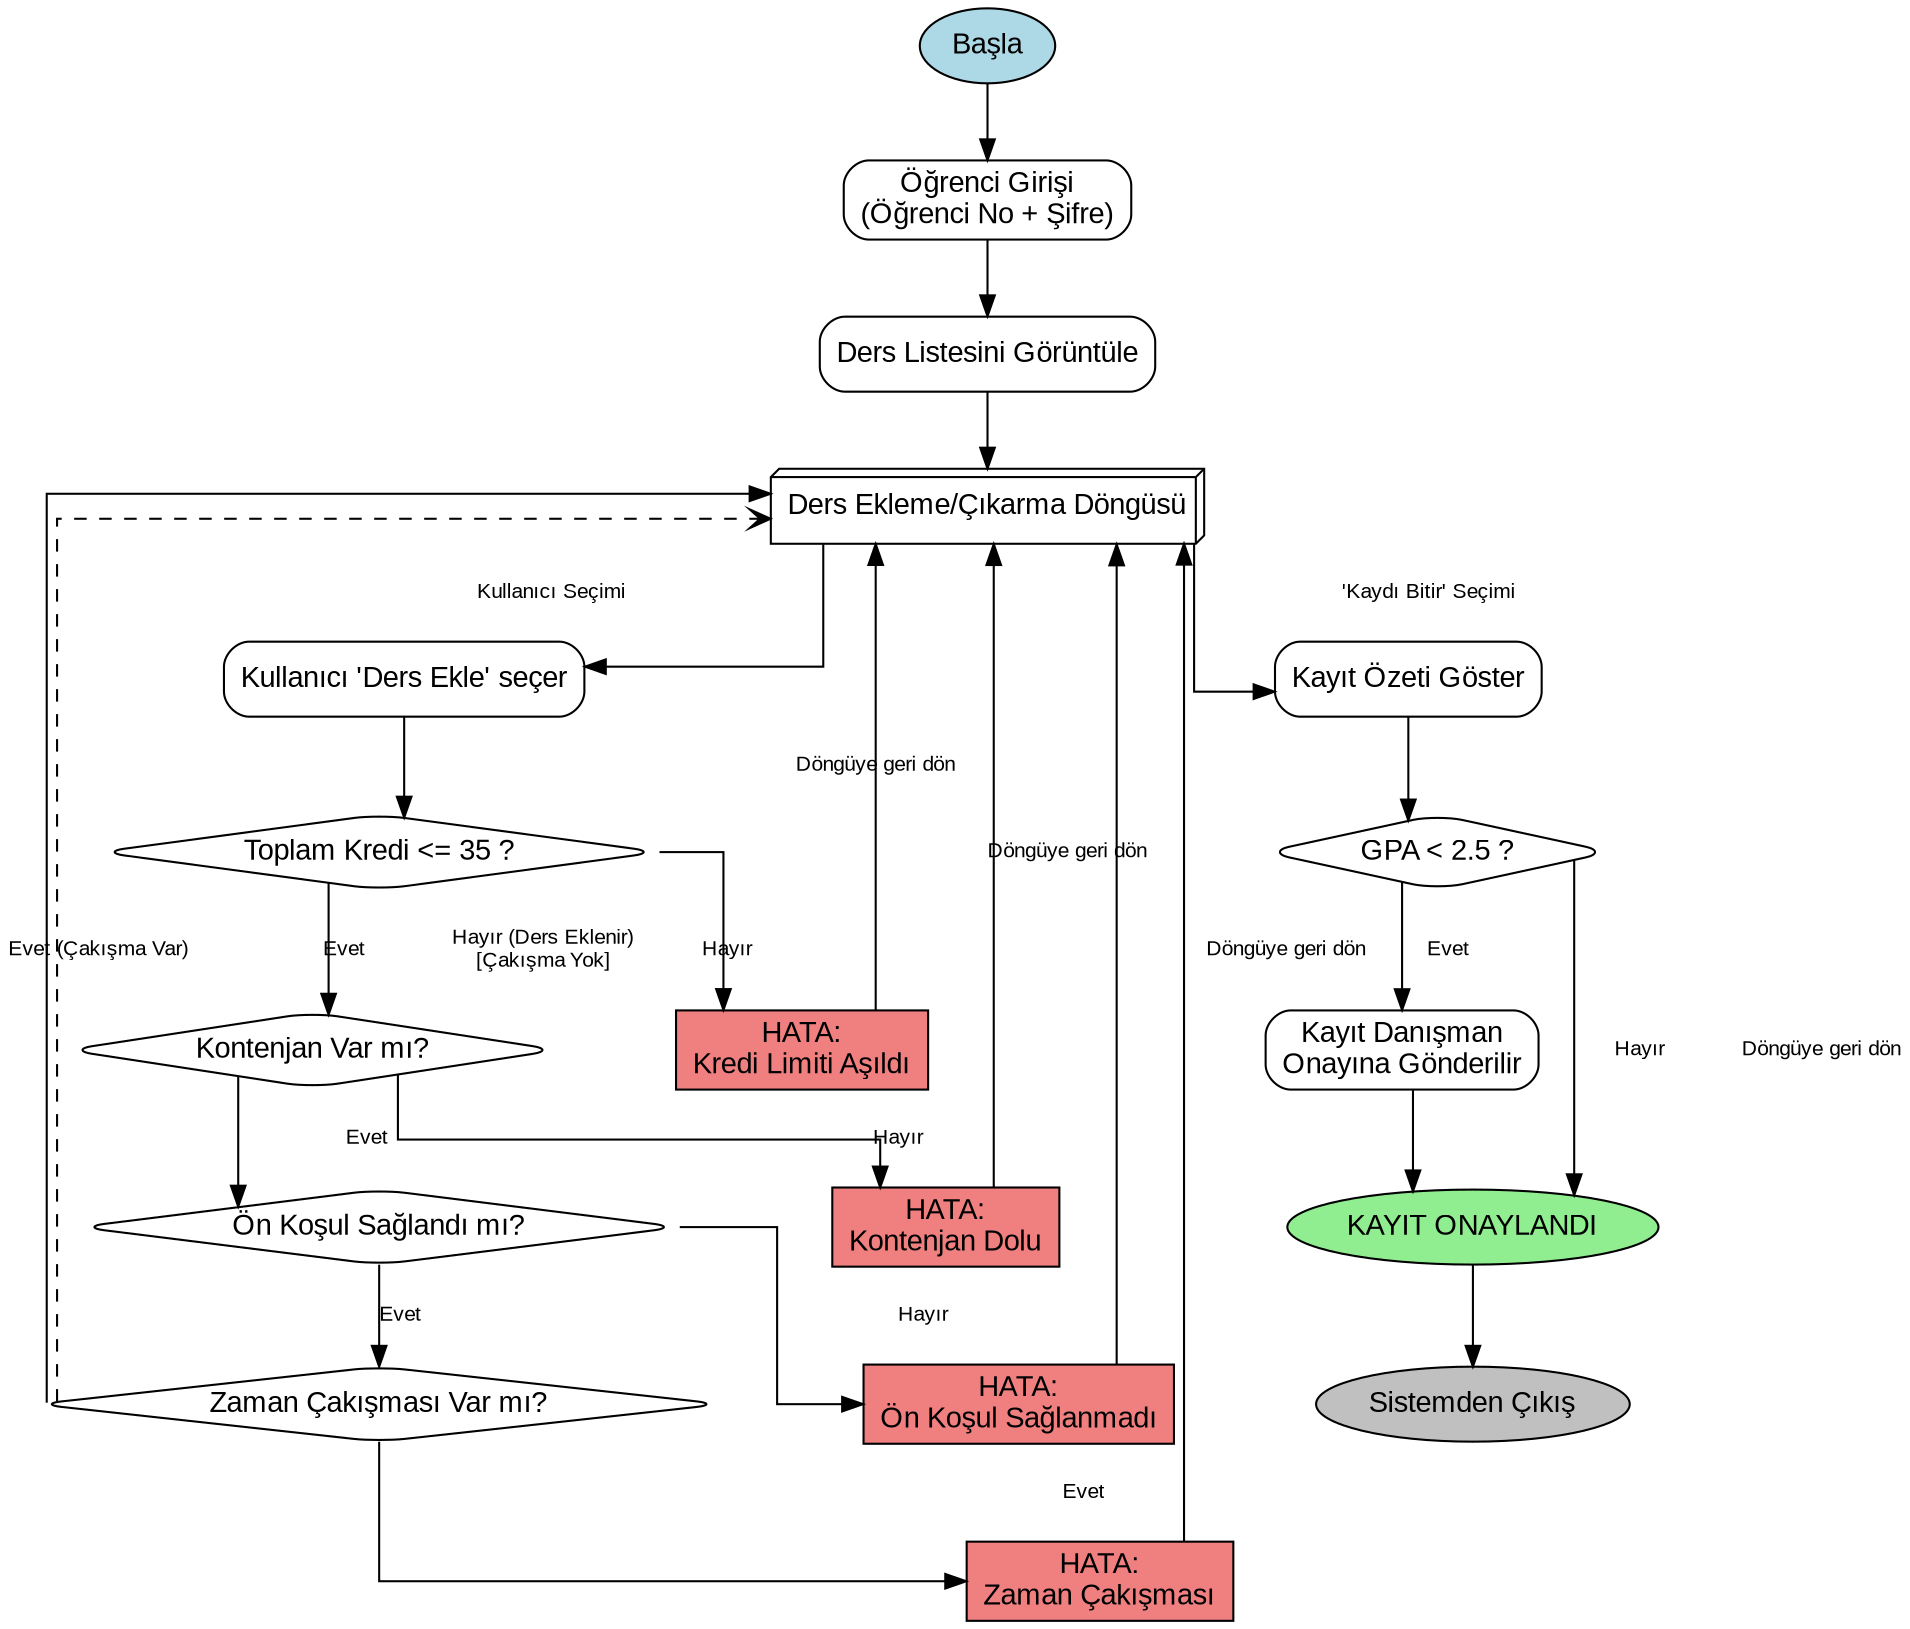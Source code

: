 digraph DersKayitSistemi {
    // Grafik ayarları
    rankdir=TB;
    splines=ortho;
    node [shape=box, style=rounded, fontname="Arial"];
    edge [fontname="Arial", fontsize=10];

    // Ana Süreç Adımları
    start [label="Başla", shape=ellipse, style=filled, fillcolor=lightblue];
    giris [label="Öğrenci Girişi\n(Öğrenci No + Şifre)"];
    ders_listele [label="Ders Listesini Görüntüle"];
    ders_secim_dongusu [label="Ders Ekleme/Çıkarma Döngüsü", shape=box3d];
    ders_ekle [label="Kullanıcı 'Ders Ekle' seçer"];
    kayit_ozeti [label="Kayıt Özeti Göster"];
    kayit_onayla [label="KAYIT ONAYLANDI", shape=ellipse, style=filled, fillcolor=lightgreen];
    cikis [label="Sistemden Çıkış", shape=ellipse, style=filled, fillcolor=gray];

    // Kontrol Noktaları (Karar)
    kredi_limiti_kontrol [label="Toplam Kredi <= 35 ?", shape=diamond];
    kontenjan_kontrol [label="Kontenjan Var mı?", shape=diamond];
    on_kosul_kontrol [label="Ön Koşul Sağlandı mı?", shape=diamond];
    cakisma_kontrol [label="Zaman Çakışması Var mı?", shape=diamond];
    danisman_onay_kontrol [label="GPA < 2.5 ?", shape=diamond];
    
    // Hata Durumları
    hata_kredi [label="HATA:\nKredi Limiti Aşıldı", style=filled, fillcolor=lightcoral];
    hata_kontenjan [label="HATA:\nKontenjan Dolu", style=filled, fillcolor=lightcoral];
    hata_on_kosul [label="HATA:\nÖn Koşul Sağlanmadı", style=filled, fillcolor=lightcoral];
    hata_cakisma [label="HATA:\nZaman Çakışması", style=filled, fillcolor=lightcoral];
    
    // Danışman Onayı Durumu
    danisman_onayina_gonder [label="Kayıt Danışman\nOnayına Gönderilir"];

    // Akış Bağlantıları
    start -> giris;
    giris -> ders_listele;
    ders_listele -> ders_secim_dongusu;
    
    ders_secim_dongusu -> ders_ekle [label="Kullanıcı Seçimi"];
    ders_ekle -> kredi_limiti_kontrol;

    // Kontrol Akışları
    kredi_limiti_kontrol -> kontenjan_kontrol [label="Evet"];
    kredi_limiti_kontrol -> hata_kredi [label="Hayır"];
    hata_kredi -> ders_secim_dongusu [label="Döngüye geri dön"];
    
    kontenjan_kontrol -> on_kosul_kontrol [label="Evet"];
    kontenjan_kontrol -> hata_kontenjan [label="Hayır"];
    hata_kontenjan -> ders_secim_dongusu [label="Döngüye geri dön"];

    on_kosul_kontrol -> cakisma_kontrol [label="Evet"];
    on_kosul_kontrol -> hata_on_kosul [label="Hayır"];
    hata_on_kosul -> ders_secim_dongusu [label="Döngüye geri dön"];

    cakisma_kontrol -> ders_secim_dongusu [label="Evet (Çakışma Var)"];
    cakisma_kontrol -> ders_secim_dongusu [label="Hayır (Ders Eklenir)\n[Çakışma Yok]", arrowhead=open, style=dashed, constraint=false];
    hata_cakisma -> ders_secim_dongusu [label="Döngüye geri dön"];
    cakisma_kontrol -> hata_cakisma [label="Evet"];
    
    // Kayıt Bitirme Akışı
    ders_secim_dongusu -> kayit_ozeti [label="'Kaydı Bitir' Seçimi"];
    kayit_ozeti -> danisman_onay_kontrol;
    
    danisman_onay_kontrol -> danisman_onayina_gonder [label="Evet"];
    danisman_onayina_gonder -> kayit_onayla;
    
    danisman_onay_kontrol -> kayit_onayla [label="Hayır"];
    
    kayit_onayla -> cikis;
}

